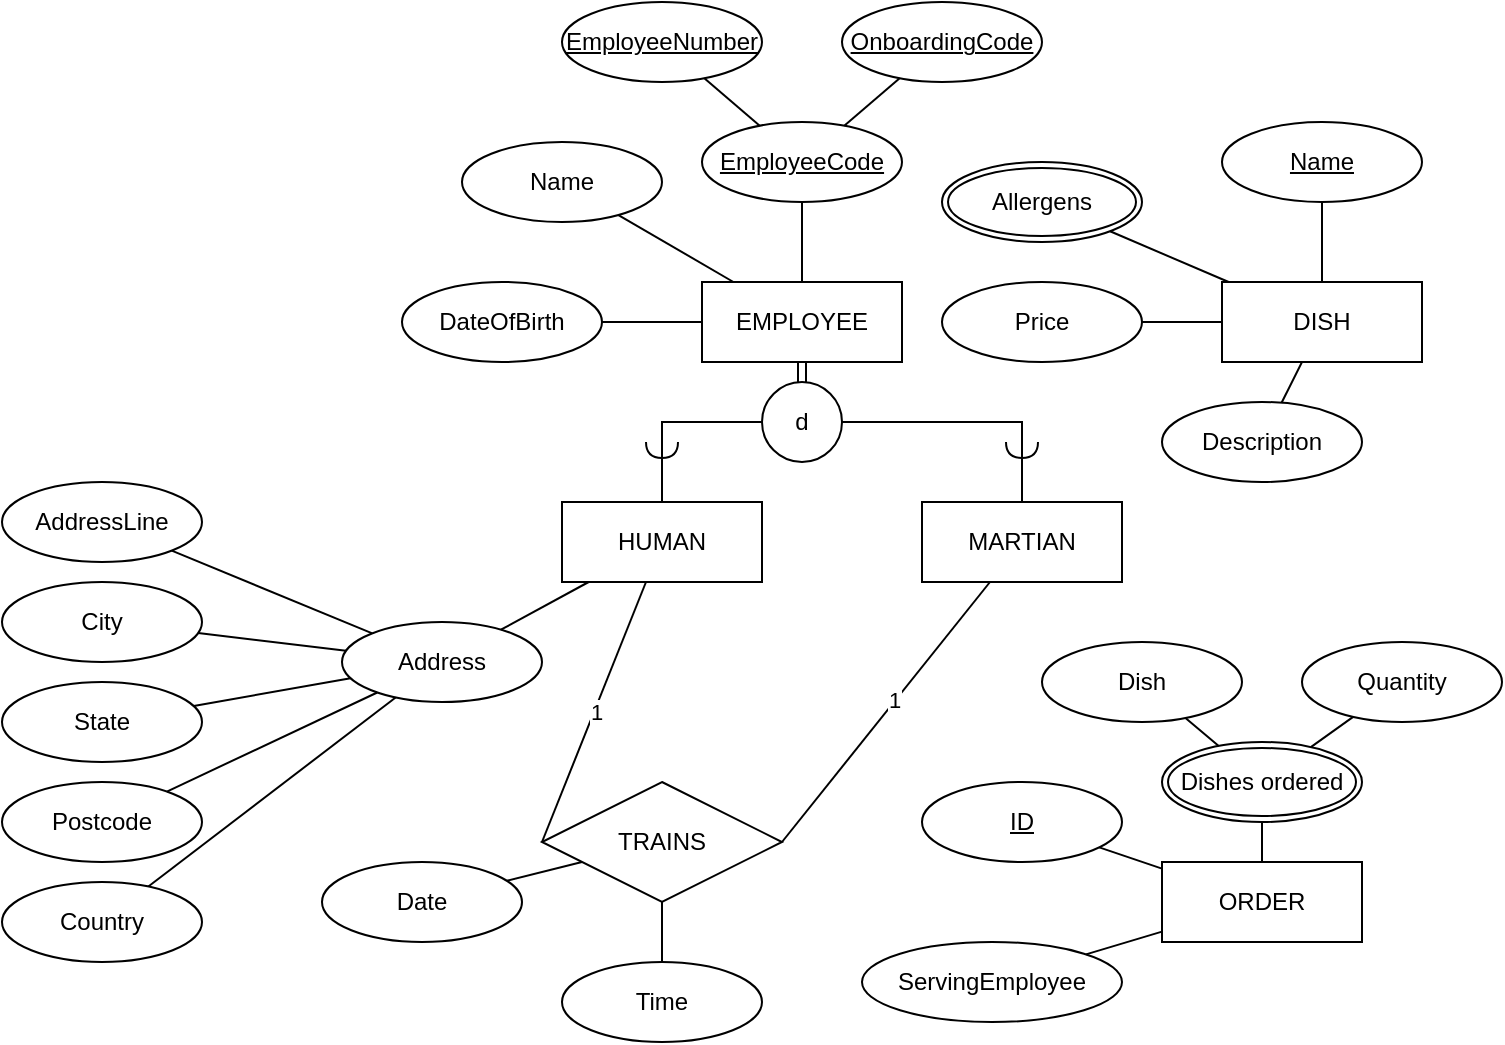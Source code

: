<mxfile version="27.0.3">
  <diagram name="Page-1" id="CrftMl26OKW7_lD-lv_g">
    <mxGraphModel dx="2066" dy="1059" grid="1" gridSize="10" guides="1" tooltips="1" connect="1" arrows="1" fold="1" page="1" pageScale="1" pageWidth="850" pageHeight="1100" math="0" shadow="0">
      <root>
        <mxCell id="0" />
        <mxCell id="1" parent="0" />
        <mxCell id="X_j-xWhzjBxdc1Z0yHY--1" value="EMPLOYEE" style="whiteSpace=wrap;html=1;align=center;" vertex="1" parent="1">
          <mxGeometry x="420" y="510" width="100" height="40" as="geometry" />
        </mxCell>
        <mxCell id="X_j-xWhzjBxdc1Z0yHY--2" value="EmployeeCode" style="ellipse;whiteSpace=wrap;html=1;align=center;fontStyle=4;" vertex="1" parent="1">
          <mxGeometry x="420" y="430" width="100" height="40" as="geometry" />
        </mxCell>
        <mxCell id="X_j-xWhzjBxdc1Z0yHY--3" value="" style="endArrow=none;html=1;rounded=0;" edge="1" parent="1" source="X_j-xWhzjBxdc1Z0yHY--1" target="X_j-xWhzjBxdc1Z0yHY--2">
          <mxGeometry relative="1" as="geometry">
            <mxPoint x="640" y="440" as="sourcePoint" />
            <mxPoint x="800" y="440" as="targetPoint" />
            <Array as="points">
              <mxPoint x="470" y="490" />
            </Array>
          </mxGeometry>
        </mxCell>
        <mxCell id="X_j-xWhzjBxdc1Z0yHY--4" value="EmployeeNumber" style="ellipse;whiteSpace=wrap;html=1;align=center;fontStyle=4;" vertex="1" parent="1">
          <mxGeometry x="350" y="370" width="100" height="40" as="geometry" />
        </mxCell>
        <mxCell id="X_j-xWhzjBxdc1Z0yHY--5" value="OnboardingCode" style="ellipse;whiteSpace=wrap;html=1;align=center;fontStyle=4;" vertex="1" parent="1">
          <mxGeometry x="490" y="370" width="100" height="40" as="geometry" />
        </mxCell>
        <mxCell id="X_j-xWhzjBxdc1Z0yHY--7" value="" style="endArrow=none;html=1;rounded=0;" edge="1" parent="1" source="X_j-xWhzjBxdc1Z0yHY--5" target="X_j-xWhzjBxdc1Z0yHY--2">
          <mxGeometry relative="1" as="geometry">
            <mxPoint x="610" y="490" as="sourcePoint" />
            <mxPoint x="610" y="450" as="targetPoint" />
          </mxGeometry>
        </mxCell>
        <mxCell id="X_j-xWhzjBxdc1Z0yHY--8" value="" style="endArrow=none;html=1;rounded=0;" edge="1" parent="1" source="X_j-xWhzjBxdc1Z0yHY--4" target="X_j-xWhzjBxdc1Z0yHY--2">
          <mxGeometry relative="1" as="geometry">
            <mxPoint x="529" y="418" as="sourcePoint" />
            <mxPoint x="501" y="442" as="targetPoint" />
          </mxGeometry>
        </mxCell>
        <mxCell id="X_j-xWhzjBxdc1Z0yHY--9" value="Name" style="ellipse;whiteSpace=wrap;html=1;align=center;" vertex="1" parent="1">
          <mxGeometry x="300" y="440" width="100" height="40" as="geometry" />
        </mxCell>
        <mxCell id="X_j-xWhzjBxdc1Z0yHY--10" value="DateOfBirth" style="ellipse;whiteSpace=wrap;html=1;align=center;" vertex="1" parent="1">
          <mxGeometry x="270" y="510" width="100" height="40" as="geometry" />
        </mxCell>
        <mxCell id="X_j-xWhzjBxdc1Z0yHY--14" value="" style="endArrow=none;html=1;rounded=0;" edge="1" parent="1" source="X_j-xWhzjBxdc1Z0yHY--10" target="X_j-xWhzjBxdc1Z0yHY--1">
          <mxGeometry relative="1" as="geometry">
            <mxPoint x="600" y="450" as="sourcePoint" />
            <mxPoint x="760" y="450" as="targetPoint" />
          </mxGeometry>
        </mxCell>
        <mxCell id="X_j-xWhzjBxdc1Z0yHY--15" value="" style="endArrow=none;html=1;rounded=0;" edge="1" parent="1" source="X_j-xWhzjBxdc1Z0yHY--9" target="X_j-xWhzjBxdc1Z0yHY--1">
          <mxGeometry relative="1" as="geometry">
            <mxPoint x="600" y="450" as="sourcePoint" />
            <mxPoint x="760" y="450" as="targetPoint" />
          </mxGeometry>
        </mxCell>
        <mxCell id="X_j-xWhzjBxdc1Z0yHY--17" value="d" style="ellipse;whiteSpace=wrap;html=1;aspect=fixed;" vertex="1" parent="1">
          <mxGeometry x="450" y="560" width="40" height="40" as="geometry" />
        </mxCell>
        <mxCell id="X_j-xWhzjBxdc1Z0yHY--21" value="" style="ellipse;whiteSpace=wrap;html=1;align=center;aspect=fixed;fillColor=none;strokeColor=none;resizable=0;perimeter=centerPerimeter;rotatable=0;allowArrows=0;points=[];outlineConnect=1;" vertex="1" parent="1">
          <mxGeometry x="457.5" y="570" width="10" height="10" as="geometry" />
        </mxCell>
        <mxCell id="X_j-xWhzjBxdc1Z0yHY--23" value="MARTIAN" style="whiteSpace=wrap;html=1;align=center;" vertex="1" parent="1">
          <mxGeometry x="530" y="620" width="100" height="40" as="geometry" />
        </mxCell>
        <mxCell id="X_j-xWhzjBxdc1Z0yHY--24" value="HUMAN" style="whiteSpace=wrap;html=1;align=center;" vertex="1" parent="1">
          <mxGeometry x="350" y="620" width="100" height="40" as="geometry" />
        </mxCell>
        <mxCell id="X_j-xWhzjBxdc1Z0yHY--25" value="" style="endArrow=none;html=1;rounded=0;" edge="1" parent="1" source="X_j-xWhzjBxdc1Z0yHY--17" target="X_j-xWhzjBxdc1Z0yHY--24">
          <mxGeometry relative="1" as="geometry">
            <mxPoint x="500" y="590" as="sourcePoint" />
            <mxPoint x="370" y="580" as="targetPoint" />
            <Array as="points">
              <mxPoint x="400" y="580" />
            </Array>
          </mxGeometry>
        </mxCell>
        <mxCell id="X_j-xWhzjBxdc1Z0yHY--27" value="" style="rounded=0;orthogonalLoop=1;jettySize=auto;html=1;endArrow=halfCircle;endFill=0;endSize=6;strokeWidth=1;sketch=0;fontSize=12;curved=1;" edge="1" parent="1" source="X_j-xWhzjBxdc1Z0yHY--24">
          <mxGeometry relative="1" as="geometry">
            <mxPoint x="675" y="645" as="sourcePoint" />
            <mxPoint x="400" y="590" as="targetPoint" />
          </mxGeometry>
        </mxCell>
        <mxCell id="X_j-xWhzjBxdc1Z0yHY--28" value="" style="ellipse;whiteSpace=wrap;html=1;align=center;aspect=fixed;fillColor=none;strokeColor=none;resizable=0;perimeter=centerPerimeter;rotatable=0;allowArrows=0;points=[];outlineConnect=1;" vertex="1" parent="1">
          <mxGeometry x="510" y="700" width="10" height="10" as="geometry" />
        </mxCell>
        <mxCell id="X_j-xWhzjBxdc1Z0yHY--29" value="" style="endArrow=none;html=1;rounded=0;" edge="1" parent="1" source="X_j-xWhzjBxdc1Z0yHY--17" target="X_j-xWhzjBxdc1Z0yHY--23">
          <mxGeometry relative="1" as="geometry">
            <mxPoint x="630" y="570" as="sourcePoint" />
            <mxPoint x="580" y="610" as="targetPoint" />
            <Array as="points">
              <mxPoint x="580" y="580" />
            </Array>
          </mxGeometry>
        </mxCell>
        <mxCell id="X_j-xWhzjBxdc1Z0yHY--30" value="" style="rounded=0;orthogonalLoop=1;jettySize=auto;html=1;endArrow=halfCircle;endFill=0;endSize=6;strokeWidth=1;sketch=0;fontSize=12;curved=1;" edge="1" parent="1" source="X_j-xWhzjBxdc1Z0yHY--23">
          <mxGeometry relative="1" as="geometry">
            <mxPoint x="410" y="630" as="sourcePoint" />
            <mxPoint x="580" y="590" as="targetPoint" />
          </mxGeometry>
        </mxCell>
        <mxCell id="X_j-xWhzjBxdc1Z0yHY--31" value="Address" style="ellipse;whiteSpace=wrap;html=1;align=center;" vertex="1" parent="1">
          <mxGeometry x="240" y="680" width="100" height="40" as="geometry" />
        </mxCell>
        <mxCell id="X_j-xWhzjBxdc1Z0yHY--32" value="" style="endArrow=none;html=1;rounded=0;" edge="1" parent="1" source="X_j-xWhzjBxdc1Z0yHY--31" target="X_j-xWhzjBxdc1Z0yHY--24">
          <mxGeometry relative="1" as="geometry">
            <mxPoint x="380" y="540" as="sourcePoint" />
            <mxPoint x="430" y="540" as="targetPoint" />
          </mxGeometry>
        </mxCell>
        <mxCell id="X_j-xWhzjBxdc1Z0yHY--33" value="AddressLine" style="ellipse;whiteSpace=wrap;html=1;align=center;" vertex="1" parent="1">
          <mxGeometry x="70" y="610" width="100" height="40" as="geometry" />
        </mxCell>
        <mxCell id="X_j-xWhzjBxdc1Z0yHY--35" value="State" style="ellipse;whiteSpace=wrap;html=1;align=center;" vertex="1" parent="1">
          <mxGeometry x="70" y="710" width="100" height="40" as="geometry" />
        </mxCell>
        <mxCell id="X_j-xWhzjBxdc1Z0yHY--36" value="City" style="ellipse;whiteSpace=wrap;html=1;align=center;" vertex="1" parent="1">
          <mxGeometry x="70" y="660" width="100" height="40" as="geometry" />
        </mxCell>
        <mxCell id="X_j-xWhzjBxdc1Z0yHY--37" value="Postcode" style="ellipse;whiteSpace=wrap;html=1;align=center;" vertex="1" parent="1">
          <mxGeometry x="70" y="760" width="100" height="40" as="geometry" />
        </mxCell>
        <mxCell id="X_j-xWhzjBxdc1Z0yHY--38" value="Country" style="ellipse;whiteSpace=wrap;html=1;align=center;" vertex="1" parent="1">
          <mxGeometry x="70" y="810" width="100" height="40" as="geometry" />
        </mxCell>
        <mxCell id="X_j-xWhzjBxdc1Z0yHY--39" value="" style="endArrow=none;html=1;rounded=0;" edge="1" parent="1" source="X_j-xWhzjBxdc1Z0yHY--33" target="X_j-xWhzjBxdc1Z0yHY--31">
          <mxGeometry relative="1" as="geometry">
            <mxPoint x="380" y="540" as="sourcePoint" />
            <mxPoint x="430" y="540" as="targetPoint" />
          </mxGeometry>
        </mxCell>
        <mxCell id="X_j-xWhzjBxdc1Z0yHY--40" value="" style="endArrow=none;html=1;rounded=0;" edge="1" parent="1" source="X_j-xWhzjBxdc1Z0yHY--36" target="X_j-xWhzjBxdc1Z0yHY--31">
          <mxGeometry relative="1" as="geometry">
            <mxPoint x="165" y="654" as="sourcePoint" />
            <mxPoint x="265" y="696" as="targetPoint" />
          </mxGeometry>
        </mxCell>
        <mxCell id="X_j-xWhzjBxdc1Z0yHY--41" value="" style="endArrow=none;html=1;rounded=0;" edge="1" parent="1" source="X_j-xWhzjBxdc1Z0yHY--35" target="X_j-xWhzjBxdc1Z0yHY--31">
          <mxGeometry relative="1" as="geometry">
            <mxPoint x="178" y="696" as="sourcePoint" />
            <mxPoint x="252" y="704" as="targetPoint" />
          </mxGeometry>
        </mxCell>
        <mxCell id="X_j-xWhzjBxdc1Z0yHY--42" value="" style="endArrow=none;html=1;rounded=0;" edge="1" parent="1" source="X_j-xWhzjBxdc1Z0yHY--37" target="X_j-xWhzjBxdc1Z0yHY--31">
          <mxGeometry relative="1" as="geometry">
            <mxPoint x="188" y="706" as="sourcePoint" />
            <mxPoint x="262" y="714" as="targetPoint" />
          </mxGeometry>
        </mxCell>
        <mxCell id="X_j-xWhzjBxdc1Z0yHY--43" value="" style="endArrow=none;html=1;rounded=0;" edge="1" parent="1" source="X_j-xWhzjBxdc1Z0yHY--38" target="X_j-xWhzjBxdc1Z0yHY--31">
          <mxGeometry relative="1" as="geometry">
            <mxPoint x="198" y="716" as="sourcePoint" />
            <mxPoint x="272" y="724" as="targetPoint" />
          </mxGeometry>
        </mxCell>
        <mxCell id="X_j-xWhzjBxdc1Z0yHY--45" value="TRAINS" style="shape=rhombus;perimeter=rhombusPerimeter;whiteSpace=wrap;html=1;align=center;" vertex="1" parent="1">
          <mxGeometry x="340" y="760" width="120" height="60" as="geometry" />
        </mxCell>
        <mxCell id="X_j-xWhzjBxdc1Z0yHY--46" value="" style="endArrow=none;html=1;rounded=0;exitX=1;exitY=0.5;exitDx=0;exitDy=0;" edge="1" parent="1" source="X_j-xWhzjBxdc1Z0yHY--45" target="X_j-xWhzjBxdc1Z0yHY--23">
          <mxGeometry relative="1" as="geometry">
            <mxPoint x="330" y="694" as="sourcePoint" />
            <mxPoint x="373" y="670" as="targetPoint" />
          </mxGeometry>
        </mxCell>
        <mxCell id="X_j-xWhzjBxdc1Z0yHY--49" value="1" style="edgeLabel;html=1;align=center;verticalAlign=middle;resizable=0;points=[];" vertex="1" connectable="0" parent="X_j-xWhzjBxdc1Z0yHY--46">
          <mxGeometry x="0.095" y="1" relative="1" as="geometry">
            <mxPoint as="offset" />
          </mxGeometry>
        </mxCell>
        <mxCell id="X_j-xWhzjBxdc1Z0yHY--48" value="" style="endArrow=none;html=1;rounded=0;exitX=0;exitY=0.5;exitDx=0;exitDy=0;" edge="1" parent="1" source="X_j-xWhzjBxdc1Z0yHY--45" target="X_j-xWhzjBxdc1Z0yHY--24">
          <mxGeometry relative="1" as="geometry">
            <mxPoint x="470" y="800" as="sourcePoint" />
            <mxPoint x="418" y="670" as="targetPoint" />
          </mxGeometry>
        </mxCell>
        <mxCell id="X_j-xWhzjBxdc1Z0yHY--50" value="1" style="edgeLabel;html=1;align=center;verticalAlign=middle;resizable=0;points=[];" vertex="1" connectable="0" parent="X_j-xWhzjBxdc1Z0yHY--48">
          <mxGeometry x="0.01" y="-1" relative="1" as="geometry">
            <mxPoint as="offset" />
          </mxGeometry>
        </mxCell>
        <mxCell id="X_j-xWhzjBxdc1Z0yHY--51" value="Date" style="ellipse;whiteSpace=wrap;html=1;align=center;" vertex="1" parent="1">
          <mxGeometry x="230" y="800" width="100" height="40" as="geometry" />
        </mxCell>
        <mxCell id="X_j-xWhzjBxdc1Z0yHY--52" value="Time" style="ellipse;whiteSpace=wrap;html=1;align=center;" vertex="1" parent="1">
          <mxGeometry x="350" y="850" width="100" height="40" as="geometry" />
        </mxCell>
        <mxCell id="X_j-xWhzjBxdc1Z0yHY--55" value="" style="endArrow=none;html=1;rounded=0;" edge="1" parent="1" source="X_j-xWhzjBxdc1Z0yHY--45" target="X_j-xWhzjBxdc1Z0yHY--51">
          <mxGeometry relative="1" as="geometry">
            <mxPoint x="380" y="540" as="sourcePoint" />
            <mxPoint x="430" y="540" as="targetPoint" />
          </mxGeometry>
        </mxCell>
        <mxCell id="X_j-xWhzjBxdc1Z0yHY--56" value="" style="endArrow=none;html=1;rounded=0;" edge="1" parent="1" source="X_j-xWhzjBxdc1Z0yHY--45" target="X_j-xWhzjBxdc1Z0yHY--52">
          <mxGeometry relative="1" as="geometry">
            <mxPoint x="370" y="810" as="sourcePoint" />
            <mxPoint x="332" y="819" as="targetPoint" />
          </mxGeometry>
        </mxCell>
        <mxCell id="X_j-xWhzjBxdc1Z0yHY--57" value="DISH" style="whiteSpace=wrap;html=1;align=center;" vertex="1" parent="1">
          <mxGeometry x="680" y="510" width="100" height="40" as="geometry" />
        </mxCell>
        <mxCell id="X_j-xWhzjBxdc1Z0yHY--58" value="Name" style="ellipse;whiteSpace=wrap;html=1;align=center;fontStyle=4;" vertex="1" parent="1">
          <mxGeometry x="680" y="430" width="100" height="40" as="geometry" />
        </mxCell>
        <mxCell id="X_j-xWhzjBxdc1Z0yHY--59" value="" style="endArrow=none;html=1;rounded=0;" edge="1" parent="1" source="X_j-xWhzjBxdc1Z0yHY--58" target="X_j-xWhzjBxdc1Z0yHY--57">
          <mxGeometry relative="1" as="geometry">
            <mxPoint x="369" y="408" as="sourcePoint" />
            <mxPoint x="341" y="432" as="targetPoint" />
          </mxGeometry>
        </mxCell>
        <mxCell id="X_j-xWhzjBxdc1Z0yHY--60" value="Price" style="ellipse;whiteSpace=wrap;html=1;align=center;" vertex="1" parent="1">
          <mxGeometry x="540" y="510" width="100" height="40" as="geometry" />
        </mxCell>
        <mxCell id="X_j-xWhzjBxdc1Z0yHY--62" value="" style="endArrow=none;html=1;rounded=0;" edge="1" parent="1" source="X_j-xWhzjBxdc1Z0yHY--60" target="X_j-xWhzjBxdc1Z0yHY--57">
          <mxGeometry relative="1" as="geometry">
            <mxPoint x="740" y="480" as="sourcePoint" />
            <mxPoint x="740" y="520" as="targetPoint" />
          </mxGeometry>
        </mxCell>
        <mxCell id="X_j-xWhzjBxdc1Z0yHY--65" value="Description" style="ellipse;whiteSpace=wrap;html=1;align=center;" vertex="1" parent="1">
          <mxGeometry x="650" y="570" width="100" height="40" as="geometry" />
        </mxCell>
        <mxCell id="X_j-xWhzjBxdc1Z0yHY--66" value="" style="endArrow=none;html=1;rounded=0;" edge="1" parent="1" source="X_j-xWhzjBxdc1Z0yHY--65" target="X_j-xWhzjBxdc1Z0yHY--57">
          <mxGeometry relative="1" as="geometry">
            <mxPoint x="863" y="494" as="sourcePoint" />
            <mxPoint x="790" y="521" as="targetPoint" />
          </mxGeometry>
        </mxCell>
        <mxCell id="X_j-xWhzjBxdc1Z0yHY--68" value="" style="endArrow=none;html=1;rounded=0;" edge="1" parent="1" source="X_j-xWhzjBxdc1Z0yHY--69" target="X_j-xWhzjBxdc1Z0yHY--57">
          <mxGeometry relative="1" as="geometry">
            <mxPoint x="624.116" y="484.621" as="sourcePoint" />
            <mxPoint x="740" y="520" as="targetPoint" />
          </mxGeometry>
        </mxCell>
        <mxCell id="X_j-xWhzjBxdc1Z0yHY--69" value="&lt;div&gt;Allergens&lt;/div&gt;" style="ellipse;shape=doubleEllipse;margin=3;whiteSpace=wrap;html=1;align=center;" vertex="1" parent="1">
          <mxGeometry x="540" y="450" width="100" height="40" as="geometry" />
        </mxCell>
        <mxCell id="X_j-xWhzjBxdc1Z0yHY--70" value="ORDER" style="whiteSpace=wrap;html=1;align=center;" vertex="1" parent="1">
          <mxGeometry x="650" y="800" width="100" height="40" as="geometry" />
        </mxCell>
        <mxCell id="X_j-xWhzjBxdc1Z0yHY--71" value="ID" style="ellipse;whiteSpace=wrap;html=1;align=center;fontStyle=4;" vertex="1" parent="1">
          <mxGeometry x="530" y="760" width="100" height="40" as="geometry" />
        </mxCell>
        <mxCell id="X_j-xWhzjBxdc1Z0yHY--72" value="" style="endArrow=none;html=1;rounded=0;" edge="1" parent="1" source="X_j-xWhzjBxdc1Z0yHY--71" target="X_j-xWhzjBxdc1Z0yHY--70">
          <mxGeometry relative="1" as="geometry">
            <mxPoint x="654" y="565" as="sourcePoint" />
            <mxPoint x="713" y="590" as="targetPoint" />
          </mxGeometry>
        </mxCell>
        <mxCell id="X_j-xWhzjBxdc1Z0yHY--73" value="Dishes ordered" style="ellipse;shape=doubleEllipse;margin=3;whiteSpace=wrap;html=1;align=center;" vertex="1" parent="1">
          <mxGeometry x="650" y="740" width="100" height="40" as="geometry" />
        </mxCell>
        <mxCell id="X_j-xWhzjBxdc1Z0yHY--74" value="" style="endArrow=none;html=1;rounded=0;" edge="1" parent="1" source="X_j-xWhzjBxdc1Z0yHY--70" target="X_j-xWhzjBxdc1Z0yHY--73">
          <mxGeometry relative="1" as="geometry">
            <mxPoint x="654" y="565" as="sourcePoint" />
            <mxPoint x="713" y="590" as="targetPoint" />
          </mxGeometry>
        </mxCell>
        <mxCell id="X_j-xWhzjBxdc1Z0yHY--75" value="Dish" style="ellipse;whiteSpace=wrap;html=1;align=center;" vertex="1" parent="1">
          <mxGeometry x="590" y="690" width="100" height="40" as="geometry" />
        </mxCell>
        <mxCell id="X_j-xWhzjBxdc1Z0yHY--76" value="Quantity" style="ellipse;whiteSpace=wrap;html=1;align=center;" vertex="1" parent="1">
          <mxGeometry x="720" y="690" width="100" height="40" as="geometry" />
        </mxCell>
        <mxCell id="X_j-xWhzjBxdc1Z0yHY--77" value="" style="endArrow=none;html=1;rounded=0;" edge="1" parent="1" source="X_j-xWhzjBxdc1Z0yHY--75" target="X_j-xWhzjBxdc1Z0yHY--73">
          <mxGeometry relative="1" as="geometry">
            <mxPoint x="654" y="565" as="sourcePoint" />
            <mxPoint x="713" y="590" as="targetPoint" />
          </mxGeometry>
        </mxCell>
        <mxCell id="X_j-xWhzjBxdc1Z0yHY--78" value="" style="endArrow=none;html=1;rounded=0;" edge="1" parent="1" source="X_j-xWhzjBxdc1Z0yHY--73" target="X_j-xWhzjBxdc1Z0yHY--76">
          <mxGeometry relative="1" as="geometry">
            <mxPoint x="664" y="575" as="sourcePoint" />
            <mxPoint x="723" y="600" as="targetPoint" />
          </mxGeometry>
        </mxCell>
        <mxCell id="X_j-xWhzjBxdc1Z0yHY--84" value="" style="endArrow=none;html=1;rounded=0;shape=link;" edge="1" parent="1" source="X_j-xWhzjBxdc1Z0yHY--1" target="X_j-xWhzjBxdc1Z0yHY--17">
          <mxGeometry relative="1" as="geometry">
            <mxPoint x="600" y="560" as="sourcePoint" />
            <mxPoint x="760" y="560" as="targetPoint" />
          </mxGeometry>
        </mxCell>
        <mxCell id="X_j-xWhzjBxdc1Z0yHY--86" value="ServingEmployee" style="ellipse;whiteSpace=wrap;html=1;align=center;" vertex="1" parent="1">
          <mxGeometry x="500" y="840" width="130" height="40" as="geometry" />
        </mxCell>
        <mxCell id="X_j-xWhzjBxdc1Z0yHY--87" value="" style="endArrow=none;html=1;rounded=0;" edge="1" parent="1" source="X_j-xWhzjBxdc1Z0yHY--86" target="X_j-xWhzjBxdc1Z0yHY--70">
          <mxGeometry relative="1" as="geometry">
            <mxPoint x="629" y="803" as="sourcePoint" />
            <mxPoint x="660" y="813" as="targetPoint" />
          </mxGeometry>
        </mxCell>
      </root>
    </mxGraphModel>
  </diagram>
</mxfile>
